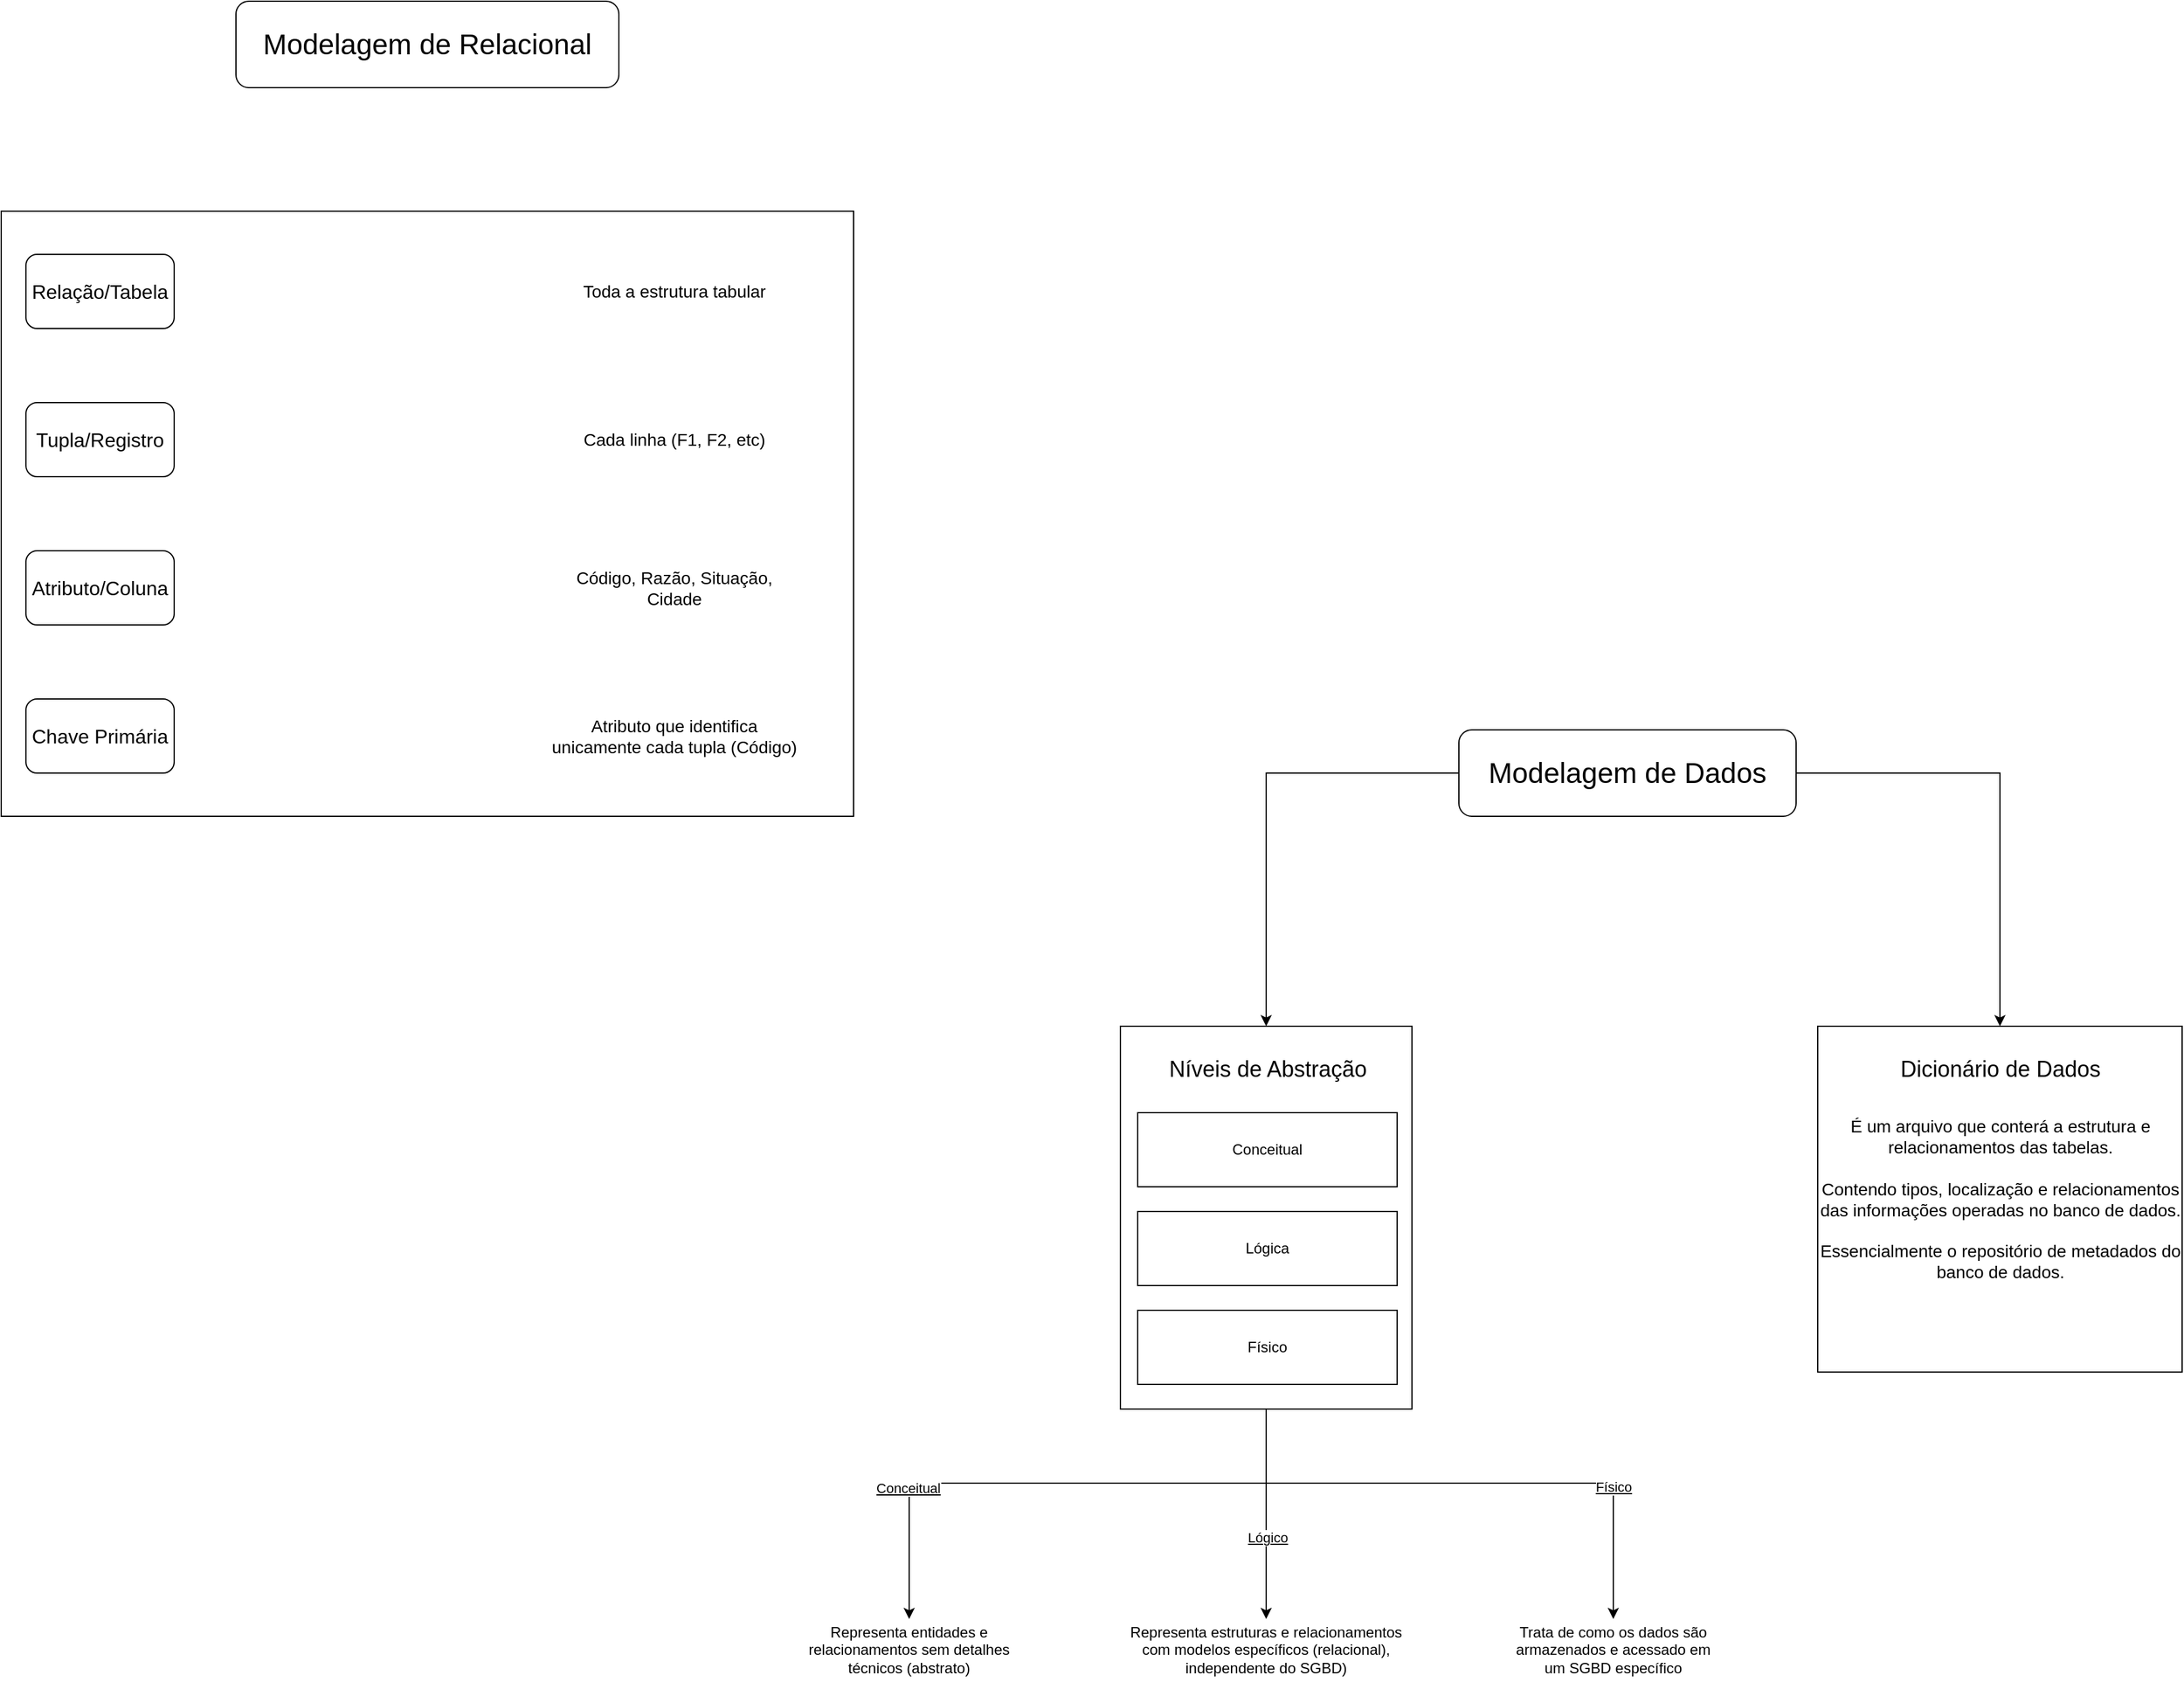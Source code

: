<mxfile version="26.2.14">
  <diagram name="Página-1" id="x7pmjmnGV-Pn86RtIntv">
    <mxGraphModel dx="1484" dy="1924" grid="1" gridSize="10" guides="1" tooltips="1" connect="1" arrows="1" fold="1" page="1" pageScale="1" pageWidth="827" pageHeight="1169" math="0" shadow="0">
      <root>
        <mxCell id="0" />
        <mxCell id="1" parent="0" />
        <mxCell id="q8nthipqPMk74v-ilzVn-65" style="edgeStyle=orthogonalEdgeStyle;rounded=0;orthogonalLoop=1;jettySize=auto;html=1;" edge="1" parent="1" source="q8nthipqPMk74v-ilzVn-59" target="q8nthipqPMk74v-ilzVn-64">
          <mxGeometry relative="1" as="geometry">
            <Array as="points">
              <mxPoint x="414" y="440" />
              <mxPoint x="125" y="440" />
            </Array>
          </mxGeometry>
        </mxCell>
        <mxCell id="q8nthipqPMk74v-ilzVn-67" value="&lt;div&gt;Conceitual&lt;/div&gt;" style="edgeLabel;html=1;align=center;verticalAlign=middle;resizable=0;points=[];fontStyle=4" vertex="1" connectable="0" parent="q8nthipqPMk74v-ilzVn-65">
          <mxGeometry x="0.535" y="-1" relative="1" as="geometry">
            <mxPoint as="offset" />
          </mxGeometry>
        </mxCell>
        <mxCell id="q8nthipqPMk74v-ilzVn-69" style="edgeStyle=orthogonalEdgeStyle;rounded=0;orthogonalLoop=1;jettySize=auto;html=1;" edge="1" parent="1" source="q8nthipqPMk74v-ilzVn-59" target="q8nthipqPMk74v-ilzVn-66">
          <mxGeometry relative="1" as="geometry" />
        </mxCell>
        <mxCell id="q8nthipqPMk74v-ilzVn-70" value="&lt;div&gt;Lógico&lt;/div&gt;" style="edgeLabel;html=1;align=center;verticalAlign=middle;resizable=0;points=[];fontStyle=4" vertex="1" connectable="0" parent="q8nthipqPMk74v-ilzVn-69">
          <mxGeometry x="0.223" y="1" relative="1" as="geometry">
            <mxPoint as="offset" />
          </mxGeometry>
        </mxCell>
        <mxCell id="q8nthipqPMk74v-ilzVn-73" style="edgeStyle=orthogonalEdgeStyle;rounded=0;orthogonalLoop=1;jettySize=auto;html=1;entryX=0.5;entryY=0;entryDx=0;entryDy=0;" edge="1" parent="1" source="q8nthipqPMk74v-ilzVn-59" target="q8nthipqPMk74v-ilzVn-71">
          <mxGeometry relative="1" as="geometry">
            <Array as="points">
              <mxPoint x="414" y="440" />
              <mxPoint x="695" y="440" />
            </Array>
          </mxGeometry>
        </mxCell>
        <mxCell id="q8nthipqPMk74v-ilzVn-74" value="Físico" style="edgeLabel;html=1;align=center;verticalAlign=middle;resizable=0;points=[];fontStyle=4" vertex="1" connectable="0" parent="q8nthipqPMk74v-ilzVn-73">
          <mxGeometry x="0.523" y="-1" relative="1" as="geometry">
            <mxPoint x="1" as="offset" />
          </mxGeometry>
        </mxCell>
        <mxCell id="q8nthipqPMk74v-ilzVn-59" value="" style="rounded=0;whiteSpace=wrap;html=1;" vertex="1" parent="1">
          <mxGeometry x="296" y="70" width="236" height="310" as="geometry" />
        </mxCell>
        <mxCell id="q8nthipqPMk74v-ilzVn-60" value="&lt;font style=&quot;font-size: 18px;&quot;&gt;Níveis de Abstração&lt;/font&gt;" style="text;strokeColor=none;align=center;fillColor=none;html=1;verticalAlign=middle;whiteSpace=wrap;rounded=0;" vertex="1" parent="1">
          <mxGeometry x="325.5" y="90" width="179" height="30" as="geometry" />
        </mxCell>
        <mxCell id="q8nthipqPMk74v-ilzVn-61" value="Conceitual" style="rounded=0;whiteSpace=wrap;html=1;" vertex="1" parent="1">
          <mxGeometry x="310" y="140" width="210" height="60" as="geometry" />
        </mxCell>
        <mxCell id="q8nthipqPMk74v-ilzVn-62" value="Lógica" style="rounded=0;whiteSpace=wrap;html=1;" vertex="1" parent="1">
          <mxGeometry x="310" y="220" width="210" height="60" as="geometry" />
        </mxCell>
        <mxCell id="q8nthipqPMk74v-ilzVn-63" value="Físico" style="rounded=0;whiteSpace=wrap;html=1;" vertex="1" parent="1">
          <mxGeometry x="310" y="300" width="210" height="60" as="geometry" />
        </mxCell>
        <mxCell id="q8nthipqPMk74v-ilzVn-64" value="Representa entidades e relacionamentos sem detalhes técnicos (abstrato)" style="text;strokeColor=none;align=center;fillColor=none;html=1;verticalAlign=middle;whiteSpace=wrap;rounded=0;" vertex="1" parent="1">
          <mxGeometry x="30" y="550" width="190" height="50" as="geometry" />
        </mxCell>
        <mxCell id="q8nthipqPMk74v-ilzVn-66" value="Representa estruturas e relacionamentos com modelos específicos (relacional), independente do SGBD)" style="text;strokeColor=none;align=center;fillColor=none;html=1;verticalAlign=middle;whiteSpace=wrap;rounded=0;" vertex="1" parent="1">
          <mxGeometry x="300" y="550" width="228" height="50" as="geometry" />
        </mxCell>
        <mxCell id="q8nthipqPMk74v-ilzVn-71" value="Trata de como os dados são armazenados e acessado em um SGBD específico" style="text;strokeColor=none;align=center;fillColor=none;html=1;verticalAlign=middle;whiteSpace=wrap;rounded=0;" vertex="1" parent="1">
          <mxGeometry x="610" y="550" width="170" height="50" as="geometry" />
        </mxCell>
        <mxCell id="q8nthipqPMk74v-ilzVn-85" style="edgeStyle=orthogonalEdgeStyle;rounded=0;orthogonalLoop=1;jettySize=auto;html=1;" edge="1" parent="1" source="q8nthipqPMk74v-ilzVn-84" target="q8nthipqPMk74v-ilzVn-59">
          <mxGeometry relative="1" as="geometry" />
        </mxCell>
        <mxCell id="q8nthipqPMk74v-ilzVn-88" style="edgeStyle=orthogonalEdgeStyle;rounded=0;orthogonalLoop=1;jettySize=auto;html=1;entryX=0.5;entryY=0;entryDx=0;entryDy=0;" edge="1" parent="1" source="q8nthipqPMk74v-ilzVn-84" target="q8nthipqPMk74v-ilzVn-86">
          <mxGeometry relative="1" as="geometry" />
        </mxCell>
        <mxCell id="q8nthipqPMk74v-ilzVn-84" value="&lt;font style=&quot;font-size: 23px;&quot;&gt;Modelagem de Dados&lt;/font&gt;" style="rounded=1;whiteSpace=wrap;html=1;" vertex="1" parent="1">
          <mxGeometry x="570" y="-170" width="273" height="70" as="geometry" />
        </mxCell>
        <mxCell id="q8nthipqPMk74v-ilzVn-86" value="&lt;div&gt;&lt;font style=&quot;font-size: 14px;&quot;&gt;É um arquivo que conterá a estrutura e relacionamentos das tabelas.&lt;/font&gt;&lt;/div&gt;&lt;div&gt;&lt;font style=&quot;font-size: 14px;&quot;&gt;&lt;br&gt;&lt;/font&gt;&lt;/div&gt;&lt;div&gt;&lt;font style=&quot;font-size: 14px;&quot;&gt;Contendo tipos, localização e relacionamentos das informações operadas no banco de dados.&lt;/font&gt;&lt;/div&gt;&lt;div&gt;&lt;font style=&quot;font-size: 14px;&quot;&gt;&lt;br&gt;&lt;/font&gt;&lt;/div&gt;&lt;div&gt;&lt;font style=&quot;font-size: 14px;&quot;&gt;Essencialmente o repositório de metadados do banco de dados.&lt;/font&gt;&lt;/div&gt;" style="rounded=0;whiteSpace=wrap;html=1;" vertex="1" parent="1">
          <mxGeometry x="860.5" y="70" width="295" height="280" as="geometry" />
        </mxCell>
        <mxCell id="q8nthipqPMk74v-ilzVn-87" value="&lt;font style=&quot;font-size: 18px;&quot;&gt;Dicionário de Dados&lt;/font&gt;" style="text;strokeColor=none;align=center;fillColor=none;html=1;verticalAlign=middle;whiteSpace=wrap;rounded=0;" vertex="1" parent="1">
          <mxGeometry x="918.5" y="90" width="179" height="30" as="geometry" />
        </mxCell>
        <mxCell id="q8nthipqPMk74v-ilzVn-89" value="&lt;font style=&quot;font-size: 23px;&quot;&gt;Modelagem de Relacional&lt;/font&gt;" style="rounded=1;whiteSpace=wrap;html=1;" vertex="1" parent="1">
          <mxGeometry x="-420" y="-760" width="310" height="70" as="geometry" />
        </mxCell>
        <mxCell id="q8nthipqPMk74v-ilzVn-90" value="" style="rounded=0;whiteSpace=wrap;html=1;" vertex="1" parent="1">
          <mxGeometry x="-610" y="-590" width="690" height="490" as="geometry" />
        </mxCell>
        <mxCell id="q8nthipqPMk74v-ilzVn-91" value="&lt;font style=&quot;font-size: 16px;&quot;&gt;Relação/Tabela&lt;/font&gt;" style="rounded=1;whiteSpace=wrap;html=1;" vertex="1" parent="1">
          <mxGeometry x="-590" y="-555" width="120" height="60" as="geometry" />
        </mxCell>
        <mxCell id="q8nthipqPMk74v-ilzVn-92" value="&lt;font style=&quot;font-size: 16px;&quot;&gt;Tupla/Registro&lt;/font&gt;" style="rounded=1;whiteSpace=wrap;html=1;" vertex="1" parent="1">
          <mxGeometry x="-590" y="-435" width="120" height="60" as="geometry" />
        </mxCell>
        <mxCell id="q8nthipqPMk74v-ilzVn-93" value="&lt;font style=&quot;font-size: 16px;&quot;&gt;Chave Primária&lt;/font&gt;" style="rounded=1;whiteSpace=wrap;html=1;" vertex="1" parent="1">
          <mxGeometry x="-590" y="-195" width="120" height="60" as="geometry" />
        </mxCell>
        <mxCell id="q8nthipqPMk74v-ilzVn-94" value="&lt;font style=&quot;font-size: 16px;&quot;&gt;Atributo/Coluna&lt;/font&gt;" style="rounded=1;whiteSpace=wrap;html=1;" vertex="1" parent="1">
          <mxGeometry x="-590" y="-315" width="120" height="60" as="geometry" />
        </mxCell>
        <mxCell id="q8nthipqPMk74v-ilzVn-95" value="&lt;font style=&quot;font-size: 14px;&quot;&gt;Toda a estrutura tabular&lt;/font&gt;" style="text;strokeColor=none;align=center;fillColor=none;html=1;verticalAlign=middle;whiteSpace=wrap;rounded=0;" vertex="1" parent="1">
          <mxGeometry x="-150" y="-540" width="170" height="30" as="geometry" />
        </mxCell>
        <mxCell id="q8nthipqPMk74v-ilzVn-96" value="&lt;font style=&quot;font-size: 14px;&quot;&gt;Cada linha (F1, F2, etc)&lt;/font&gt;" style="text;strokeColor=none;align=center;fillColor=none;html=1;verticalAlign=middle;whiteSpace=wrap;rounded=0;" vertex="1" parent="1">
          <mxGeometry x="-150" y="-420" width="170" height="30" as="geometry" />
        </mxCell>
        <mxCell id="q8nthipqPMk74v-ilzVn-97" value="&lt;font style=&quot;font-size: 14px;&quot;&gt;Código, Razão, Situação, Cidade&lt;/font&gt;" style="text;strokeColor=none;align=center;fillColor=none;html=1;verticalAlign=middle;whiteSpace=wrap;rounded=0;" vertex="1" parent="1">
          <mxGeometry x="-150" y="-300" width="170" height="30" as="geometry" />
        </mxCell>
        <mxCell id="q8nthipqPMk74v-ilzVn-98" value="&lt;font style=&quot;font-size: 14px;&quot;&gt;Atributo que identifica unicamente cada tupla (Código)&lt;/font&gt;" style="text;strokeColor=none;align=center;fillColor=none;html=1;verticalAlign=middle;whiteSpace=wrap;rounded=0;" vertex="1" parent="1">
          <mxGeometry x="-170" y="-190" width="210" height="50" as="geometry" />
        </mxCell>
      </root>
    </mxGraphModel>
  </diagram>
</mxfile>
